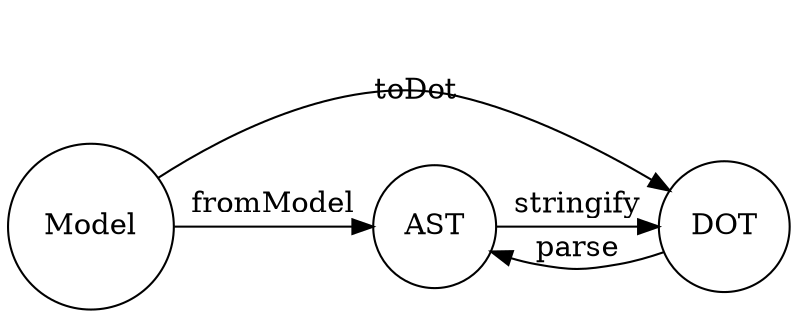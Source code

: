 digraph state_machine {
  node [ shape = circle ]

  { rank = same; Model; AST; DOT; }

  Model -> DOT [ label = "toDot" ]
  AST   -> DOT [ label = "stringify" ]
  DOT   -> AST [ label = "parse" ]
  Model -> AST [ label = "fromModel" ]
}
